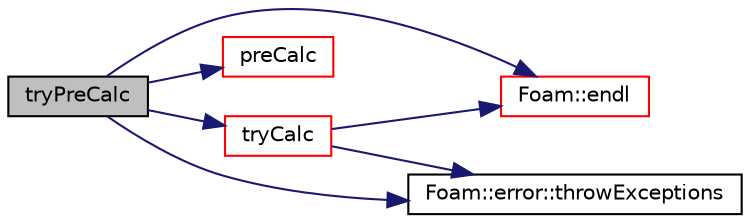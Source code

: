 digraph "tryPreCalc"
{
  bgcolor="transparent";
  edge [fontname="Helvetica",fontsize="10",labelfontname="Helvetica",labelfontsize="10"];
  node [fontname="Helvetica",fontsize="10",shape=record];
  rankdir="LR";
  Node1 [label="tryPreCalc",height=0.2,width=0.4,color="black", fillcolor="grey75", style="filled", fontcolor="black"];
  Node1 -> Node2 [color="midnightblue",fontsize="10",style="solid",fontname="Helvetica"];
  Node2 [label="Foam::endl",height=0.2,width=0.4,color="red",URL="$a10758.html#a2db8fe02a0d3909e9351bb4275b23ce4",tooltip="Add newline and flush stream. "];
  Node1 -> Node3 [color="midnightblue",fontsize="10",style="solid",fontname="Helvetica"];
  Node3 [label="preCalc",height=0.2,width=0.4,color="red",URL="$a00195.html#a09aa9fc98dbd149e797bbe7c7e07b6d3",tooltip="Pre-time loop calculations. "];
  Node1 -> Node4 [color="midnightblue",fontsize="10",style="solid",fontname="Helvetica"];
  Node4 [label="Foam::error::throwExceptions",height=0.2,width=0.4,color="black",URL="$a00675.html#a91dd3090c6f6bb93e45fb3e4e8cf3b9c"];
  Node1 -> Node5 [color="midnightblue",fontsize="10",style="solid",fontname="Helvetica"];
  Node5 [label="tryCalc",height=0.2,width=0.4,color="red",URL="$a00195.html#af465912d58eb69ca71d1478c072baf01",tooltip="Time loop calculations. "];
  Node5 -> Node4 [color="midnightblue",fontsize="10",style="solid",fontname="Helvetica"];
  Node5 -> Node2 [color="midnightblue",fontsize="10",style="solid",fontname="Helvetica"];
}
